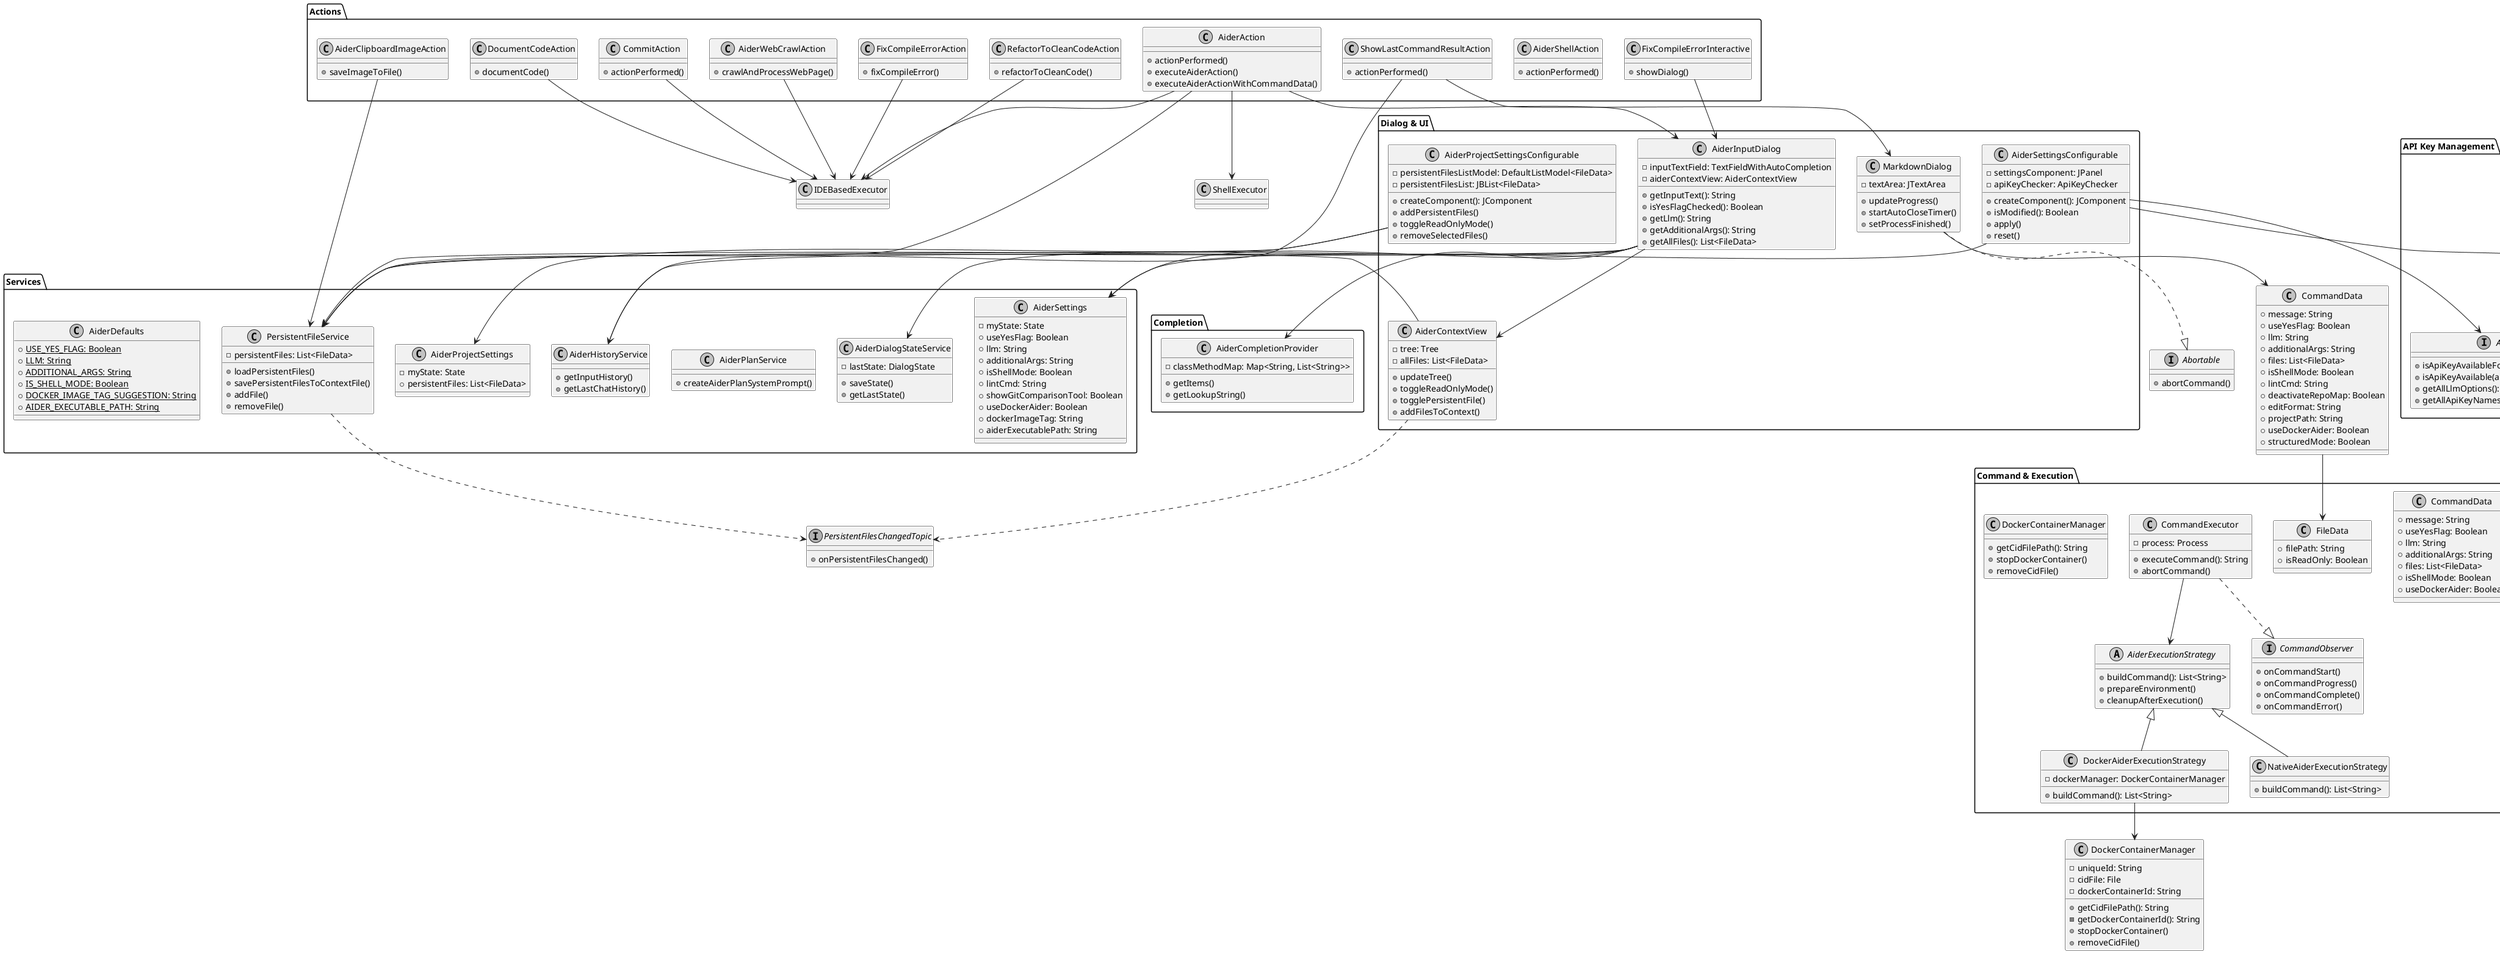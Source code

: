@startuml
skinparam backgroundColor transparent
skinparam handwritten false
skinparam monochrome true

package "Actions" {
  class AiderAction {
    + actionPerformed()
    + executeAiderAction()
    + executeAiderActionWithCommandData()
  }

  class AiderShellAction {
    + actionPerformed()
  }

  class DocumentCodeAction {
    + documentCode()
  }

  class RefactorToCleanCodeAction {
    + refactorToCleanCode()
  }

  class FixCompileErrorAction {
    + fixCompileError()
  }

  class FixCompileErrorInteractive {
    + showDialog()
  }

  class AiderWebCrawlAction {
    + crawlAndProcessWebPage()
  }

  class AiderClipboardImageAction {
    + saveImageToFile()
  }

  class CommitAction {
    + actionPerformed()
  }

  class ShowLastCommandResultAction {
    + actionPerformed()
  }
}

package "Dialog & UI" {
  class AiderInputDialog {
    - inputTextField: TextFieldWithAutoCompletion
    - aiderContextView: AiderContextView
    + getInputText(): String
    + isYesFlagChecked(): Boolean
    + getLlm(): String
    + getAdditionalArgs(): String
    + getAllFiles(): List<FileData>
  }

  class AiderSettingsConfigurable {
    - settingsComponent: JPanel
    - apiKeyChecker: ApiKeyChecker
    + createComponent(): JComponent
    + isModified(): Boolean
    + apply()
    + reset()
  }

  class AiderProjectSettingsConfigurable {
    - persistentFilesListModel: DefaultListModel<FileData>
    - persistentFilesList: JBList<FileData>
    + createComponent(): JComponent
    + addPersistentFiles()
    + toggleReadOnlyMode()
    + removeSelectedFiles()
  }

  class AiderContextView {
    - tree: Tree
    - allFiles: List<FileData>
    + updateTree()
    + toggleReadOnlyMode()
    + togglePersistentFile()
    + addFilesToContext()
  }

  class MarkdownDialog {
    - textArea: JTextArea
    + updateProgress()
    + startAutoCloseTimer()
    + setProcessFinished()
  }
}

package "Command & Execution" {
  class CommandData {
    + message: String
    + useYesFlag: Boolean
    + llm: String
    + additionalArgs: String
    + files: List<FileData>
    + isShellMode: Boolean
    + useDockerAider: Boolean
  }

  class FileData {
    + filePath: String
    + isReadOnly: Boolean
  }

  class CommandExecutor {
    - process: Process
    + executeCommand(): String
    + abortCommand()
  }

  abstract class AiderExecutionStrategy {
    + buildCommand(): List<String>
    + prepareEnvironment()
    + cleanupAfterExecution()
  }

  class DockerAiderExecutionStrategy {
    - dockerManager: DockerContainerManager
    + buildCommand(): List<String>
  }

  class NativeAiderExecutionStrategy {
    + buildCommand(): List<String>
  }

  interface CommandObserver {
    + onCommandStart()
    + onCommandProgress()
    + onCommandComplete()
    + onCommandError()
  }

  class DockerContainerManager {
    + getCidFilePath(): String
    + stopDockerContainer()
    + removeCidFile()
  }
}

package "Services" {
  class PersistentFileService {
    - persistentFiles: List<FileData>
    + loadPersistentFiles()
    + savePersistentFilesToContextFile()
    + addFile()
    + removeFile()
  }

  class AiderHistoryService {
    + getInputHistory()
    + getLastChatHistory()
  }

  class AiderPlanService {
    + createAiderPlanSystemPrompt()
  }

  class AiderDialogStateService {
    - lastState: DialogState
    + saveState()
    + getLastState()
  }

  class AiderSettings {
    - myState: State
    + useYesFlag: Boolean
    + llm: String
    + additionalArgs: String
    + isShellMode: Boolean
    + lintCmd: String
    + showGitComparisonTool: Boolean
    + useDockerAider: Boolean
    + dockerImageTag: String
    + aiderExecutablePath: String
  }

  class AiderProjectSettings {
    - myState: State
    + persistentFiles: List<FileData>
  }

  class AiderDefaults {
    + {static} USE_YES_FLAG: Boolean
    + {static} LLM: String
    + {static} ADDITIONAL_ARGS: String
    + {static} IS_SHELL_MODE: Boolean
    + {static} DOCKER_IMAGE_TAG_SUGGESTION: String
    + {static} AIDER_EXECUTABLE_PATH: String
  }
}

package "Completion" {
  class AiderCompletionProvider {
    - classMethodMap: Map<String, List<String>>
    + getItems()
    + getLookupString()
  }
}

package "API Key Management" {
  interface ApiKeyChecker {
    + isApiKeyAvailableForLlm(llm: String): Boolean
    + isApiKeyAvailable(apiKeyName: String): Boolean
    + getAllLlmOptions(): List<String>
    + getAllApiKeyNames(): List<String>
  }

  class DefaultApiKeyChecker {
    - llmToApiKeyMap: Map<String, String>
    + getApiKeyValue(apiKeyName: String): String?
    + getApiKeysForDocker(): Map<String, String>
  }

  object ApiKeyManager {
    + saveApiKey(keyName: String, apiKey: String)
    + getApiKey(keyName: String): String?
    + removeApiKey(keyName: String)
  }
}

interface Abortable {
  + abortCommand()
}

interface PersistentFilesChangedTopic {
  + onPersistentFilesChanged()
}

class CommandData {
  + message: String
  + useYesFlag: Boolean
  + llm: String
  + additionalArgs: String
  + files: List<FileData>
  + isShellMode: Boolean
  + lintCmd: String
  + deactivateRepoMap: Boolean
  + editFormat: String
  + projectPath: String
  + useDockerAider: Boolean
  + structuredMode: Boolean
}

class DockerContainerManager {
  - uniqueId: String
  - cidFile: File
  - dockerContainerId: String
  + getCidFilePath(): String
  - getDockerContainerId(): String
  + stopDockerContainer()
  + removeCidFile()
}

' Relationships
AiderInputDialog --> AiderContextView
AiderInputDialog --> AiderCompletionProvider
AiderInputDialog --> AiderDialogStateService
AiderInputDialog --> AiderHistoryService
AiderInputDialog --> PersistentFileService
AiderInputDialog --> AiderSettings

AiderSettingsConfigurable --> AiderSettings
AiderSettingsConfigurable --> ApiKeyChecker
AiderSettingsConfigurable --> ApiKeyManager

AiderProjectSettingsConfigurable --> AiderProjectSettings
AiderProjectSettingsConfigurable --> PersistentFileService

DefaultApiKeyChecker ..|> ApiKeyChecker
DefaultApiKeyChecker --> ApiKeyManager

AiderContextView --> PersistentFileService
AiderContextView ..> PersistentFilesChangedTopic

MarkdownDialog ..|> Abortable
MarkdownDialog --> CommandData
CommandExecutor ..|> CommandObserver

AiderExecutionStrategy <|-- DockerAiderExecutionStrategy
AiderExecutionStrategy <|-- NativeAiderExecutionStrategy
DockerAiderExecutionStrategy --> DockerContainerManager

CommandExecutor --> AiderExecutionStrategy
CommandData --> FileData

PersistentFileService ..> PersistentFilesChangedTopic

' Action relationships
AiderAction --> AiderInputDialog
AiderAction --> IDEBasedExecutor
AiderAction --> ShellExecutor
AiderAction --> PersistentFileService

DocumentCodeAction --> IDEBasedExecutor
RefactorToCleanCodeAction --> IDEBasedExecutor
FixCompileErrorAction --> IDEBasedExecutor
FixCompileErrorInteractive --> AiderInputDialog
AiderWebCrawlAction --> IDEBasedExecutor
AiderClipboardImageAction --> PersistentFileService
CommitAction --> IDEBasedExecutor
ShowLastCommandResultAction --> MarkdownDialog
ShowLastCommandResultAction --> AiderHistoryService

@enduml
